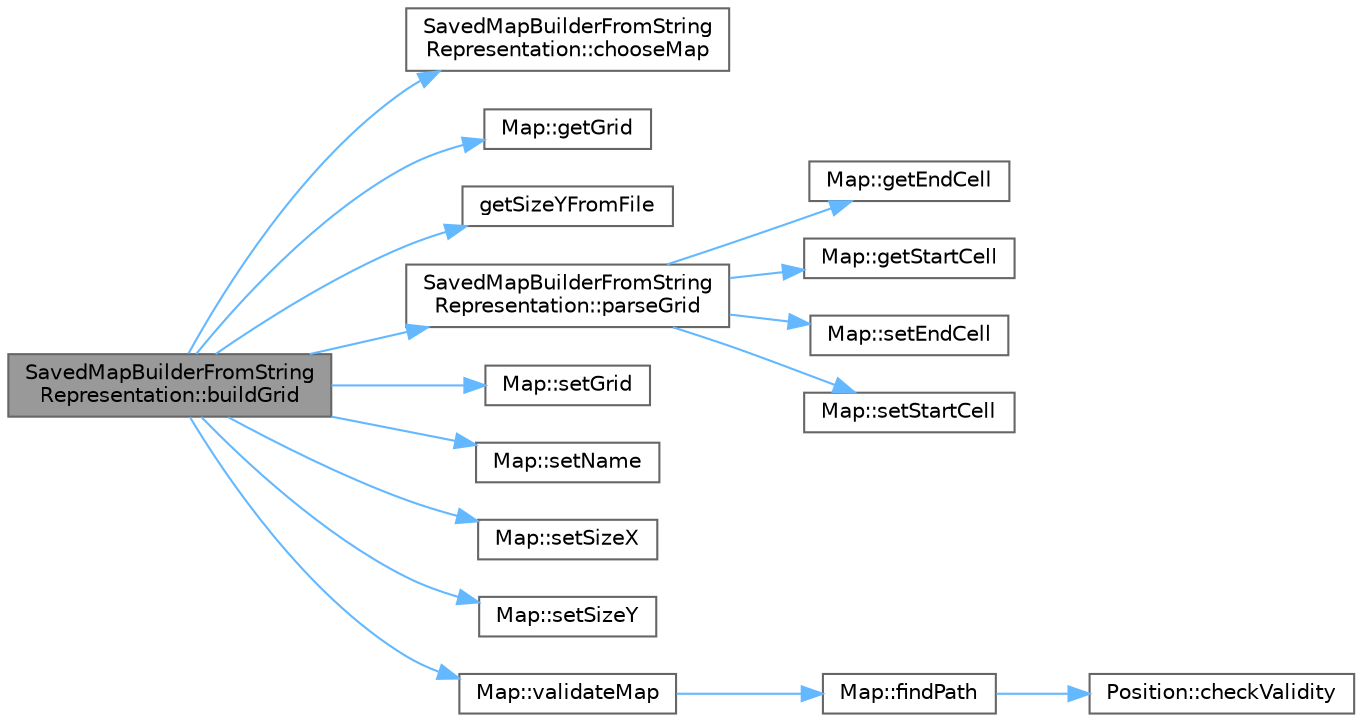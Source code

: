 digraph "SavedMapBuilderFromStringRepresentation::buildGrid"
{
 // LATEX_PDF_SIZE
  bgcolor="transparent";
  edge [fontname=Helvetica,fontsize=10,labelfontname=Helvetica,labelfontsize=10];
  node [fontname=Helvetica,fontsize=10,shape=box,height=0.2,width=0.4];
  rankdir="LR";
  Node1 [id="Node000001",label="SavedMapBuilderFromString\lRepresentation::buildGrid",height=0.2,width=0.4,color="gray40", fillcolor="grey60", style="filled", fontcolor="black",tooltip="Builds the grid of the map."];
  Node1 -> Node2 [id="edge1_Node000001_Node000002",color="steelblue1",style="solid",tooltip=" "];
  Node2 [id="Node000002",label="SavedMapBuilderFromString\lRepresentation::chooseMap",height=0.2,width=0.4,color="grey40", fillcolor="white", style="filled",URL="$class_saved_map_builder_from_string_representation.html#a17aa528dd0c36e3c18a2dfdb00cd012e",tooltip="List the available maps to the user and prompt them to choose one."];
  Node1 -> Node3 [id="edge2_Node000001_Node000003",color="steelblue1",style="solid",tooltip=" "];
  Node3 [id="Node000003",label="Map::getGrid",height=0.2,width=0.4,color="grey40", fillcolor="white", style="filled",URL="$class_map.html#adcd58ec88c474db17dbb177915ac747b",tooltip="Getter for the grid of the map."];
  Node1 -> Node4 [id="edge3_Node000001_Node000004",color="steelblue1",style="solid",tooltip=" "];
  Node4 [id="Node000004",label="getSizeYFromFile",height=0.2,width=0.4,color="grey40", fillcolor="white", style="filled",URL="$map_8cpp.html#a62ea4dec12fa27c7c336a2826c6bf596",tooltip="Gets the size of the y-coordinate of the map from the file."];
  Node1 -> Node5 [id="edge4_Node000001_Node000005",color="steelblue1",style="solid",tooltip=" "];
  Node5 [id="Node000005",label="SavedMapBuilderFromString\lRepresentation::parseGrid",height=0.2,width=0.4,color="grey40", fillcolor="white", style="filled",URL="$class_saved_map_builder_from_string_representation.html#a6d5c18cd7a0cb5bdf89e818753954f53",tooltip="Reads a string representation of a Row and parses it into a Row object along with its position."];
  Node5 -> Node6 [id="edge5_Node000005_Node000006",color="steelblue1",style="solid",tooltip=" "];
  Node6 [id="Node000006",label="Map::getEndCell",height=0.2,width=0.4,color="grey40", fillcolor="white", style="filled",URL="$class_map.html#aa6f6641f640b34fda1d12e486bce8499",tooltip="Getter for the end cell of the map."];
  Node5 -> Node7 [id="edge6_Node000005_Node000007",color="steelblue1",style="solid",tooltip=" "];
  Node7 [id="Node000007",label="Map::getStartCell",height=0.2,width=0.4,color="grey40", fillcolor="white", style="filled",URL="$class_map.html#a20a323aff50bce9bae9dc2bc3bfe28d1",tooltip="Getter for the start cell of the map."];
  Node5 -> Node8 [id="edge7_Node000005_Node000008",color="steelblue1",style="solid",tooltip=" "];
  Node8 [id="Node000008",label="Map::setEndCell",height=0.2,width=0.4,color="grey40", fillcolor="white", style="filled",URL="$class_map.html#a183491dcadedcb55268f613af3747aab",tooltip="Setter for the end cell of the map."];
  Node5 -> Node9 [id="edge8_Node000005_Node000009",color="steelblue1",style="solid",tooltip=" "];
  Node9 [id="Node000009",label="Map::setStartCell",height=0.2,width=0.4,color="grey40", fillcolor="white", style="filled",URL="$class_map.html#a99b8363c8d6d2a4f93296a9876d65f0a",tooltip="Setter for the start cell of the map."];
  Node1 -> Node10 [id="edge9_Node000001_Node000010",color="steelblue1",style="solid",tooltip=" "];
  Node10 [id="Node000010",label="Map::setGrid",height=0.2,width=0.4,color="grey40", fillcolor="white", style="filled",URL="$class_map.html#af8750c88fc95140e8a55c3435d67c1f2",tooltip="Setter for the grid of the map."];
  Node1 -> Node11 [id="edge10_Node000001_Node000011",color="steelblue1",style="solid",tooltip=" "];
  Node11 [id="Node000011",label="Map::setName",height=0.2,width=0.4,color="grey40", fillcolor="white", style="filled",URL="$class_map.html#a830a96fc12056dcb076200b139adc7de",tooltip="Setter for the name of the map."];
  Node1 -> Node12 [id="edge11_Node000001_Node000012",color="steelblue1",style="solid",tooltip=" "];
  Node12 [id="Node000012",label="Map::setSizeX",height=0.2,width=0.4,color="grey40", fillcolor="white", style="filled",URL="$class_map.html#ab29fa78eab1ec17bb1a679ce709ff5df",tooltip="Setter for the size of the X-axis."];
  Node1 -> Node13 [id="edge12_Node000001_Node000013",color="steelblue1",style="solid",tooltip=" "];
  Node13 [id="Node000013",label="Map::setSizeY",height=0.2,width=0.4,color="grey40", fillcolor="white", style="filled",URL="$class_map.html#a6770664caffcea9a86674f9d12c44d45",tooltip="Setter for the size of the Y-axis."];
  Node1 -> Node14 [id="edge13_Node000001_Node000014",color="steelblue1",style="solid",tooltip=" "];
  Node14 [id="Node000014",label="Map::validateMap",height=0.2,width=0.4,color="grey40", fillcolor="white", style="filled",URL="$class_map.html#abe7c103671ba1ad802b29b80d2435ac6",tooltip="Validates the map by checking if it meets certain criteria."];
  Node14 -> Node15 [id="edge14_Node000014_Node000015",color="steelblue1",style="solid",tooltip=" "];
  Node15 [id="Node000015",label="Map::findPath",height=0.2,width=0.4,color="grey40", fillcolor="white", style="filled",URL="$class_map.html#a1c7c8be8b581f707488ad8ba55e5a242",tooltip="Finds a path from the start position to the end position on the map."];
  Node15 -> Node16 [id="edge15_Node000015_Node000016",color="steelblue1",style="solid",tooltip=" "];
  Node16 [id="Node000016",label="Position::checkValidity",height=0.2,width=0.4,color="grey40", fillcolor="white", style="filled",URL="$struct_position.html#aa335200cd70b67078a12e3c153b7535b",tooltip="Checks if the position is valid within the given boundaries."];
}

